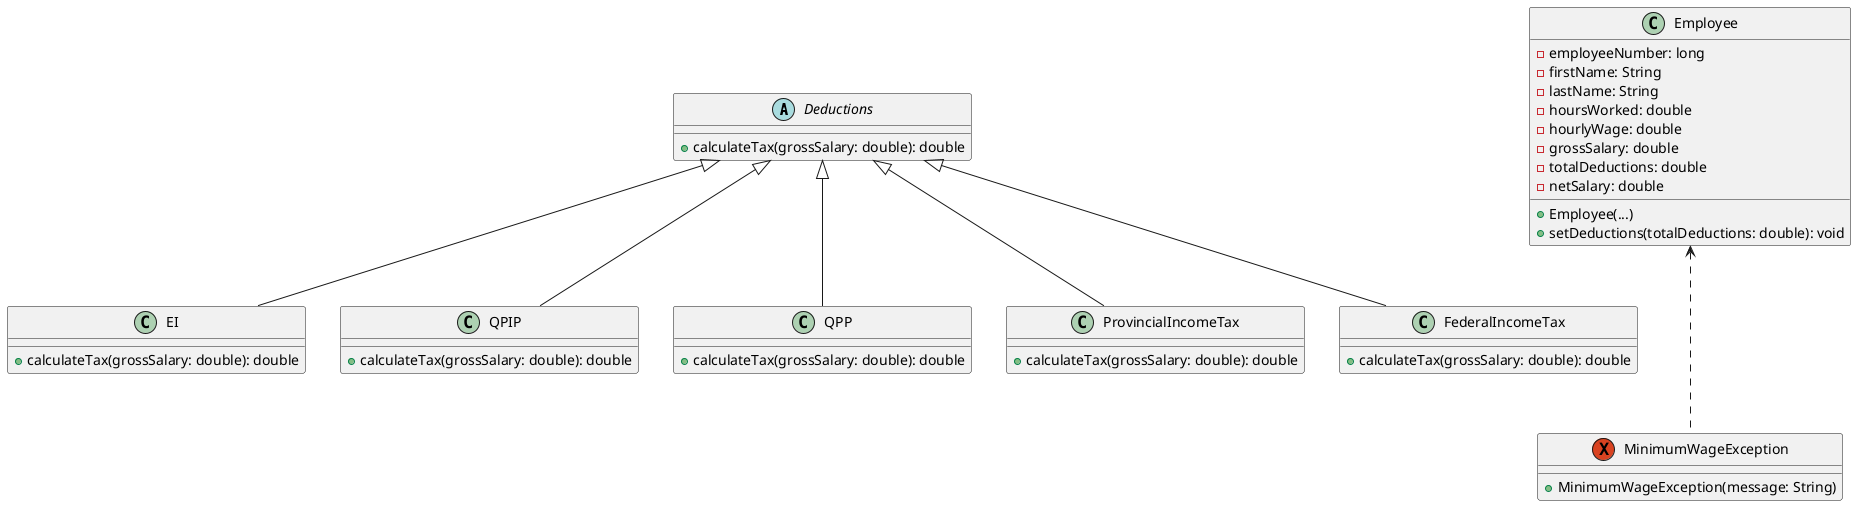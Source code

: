 @startuml
' COMP 249 - Assignment 2 UML Diagram
' Written by: Ryan Khaled and Emile Ghattas

abstract class Deductions {
    +calculateTax(grossSalary: double): double
}

class Employee {
    -employeeNumber: long
    -firstName: String
    -lastName: String
    -hoursWorked: double
    -hourlyWage: double
    -grossSalary: double
    -totalDeductions: double
    -netSalary: double
    +Employee(...)
    +setDeductions(totalDeductions: double): void
}

exception MinimumWageException {
    +MinimumWageException(message: String)
}


class EI {
    +calculateTax(grossSalary: double): double
}

class QPIP {
    +calculateTax(grossSalary: double): double
}

class QPP {
    +calculateTax(grossSalary: double): double
}

class ProvincialIncomeTax {
    +calculateTax(grossSalary: double): double
}

class FederalIncomeTax {
    +calculateTax(grossSalary: double): double
}

Deductions <|-- EI
Deductions <|-- QPIP
Deductions <|-- QPP
Deductions <|-- ProvincialIncomeTax
Deductions <|-- FederalIncomeTax
Employee <... MinimumWageException

@enduml
